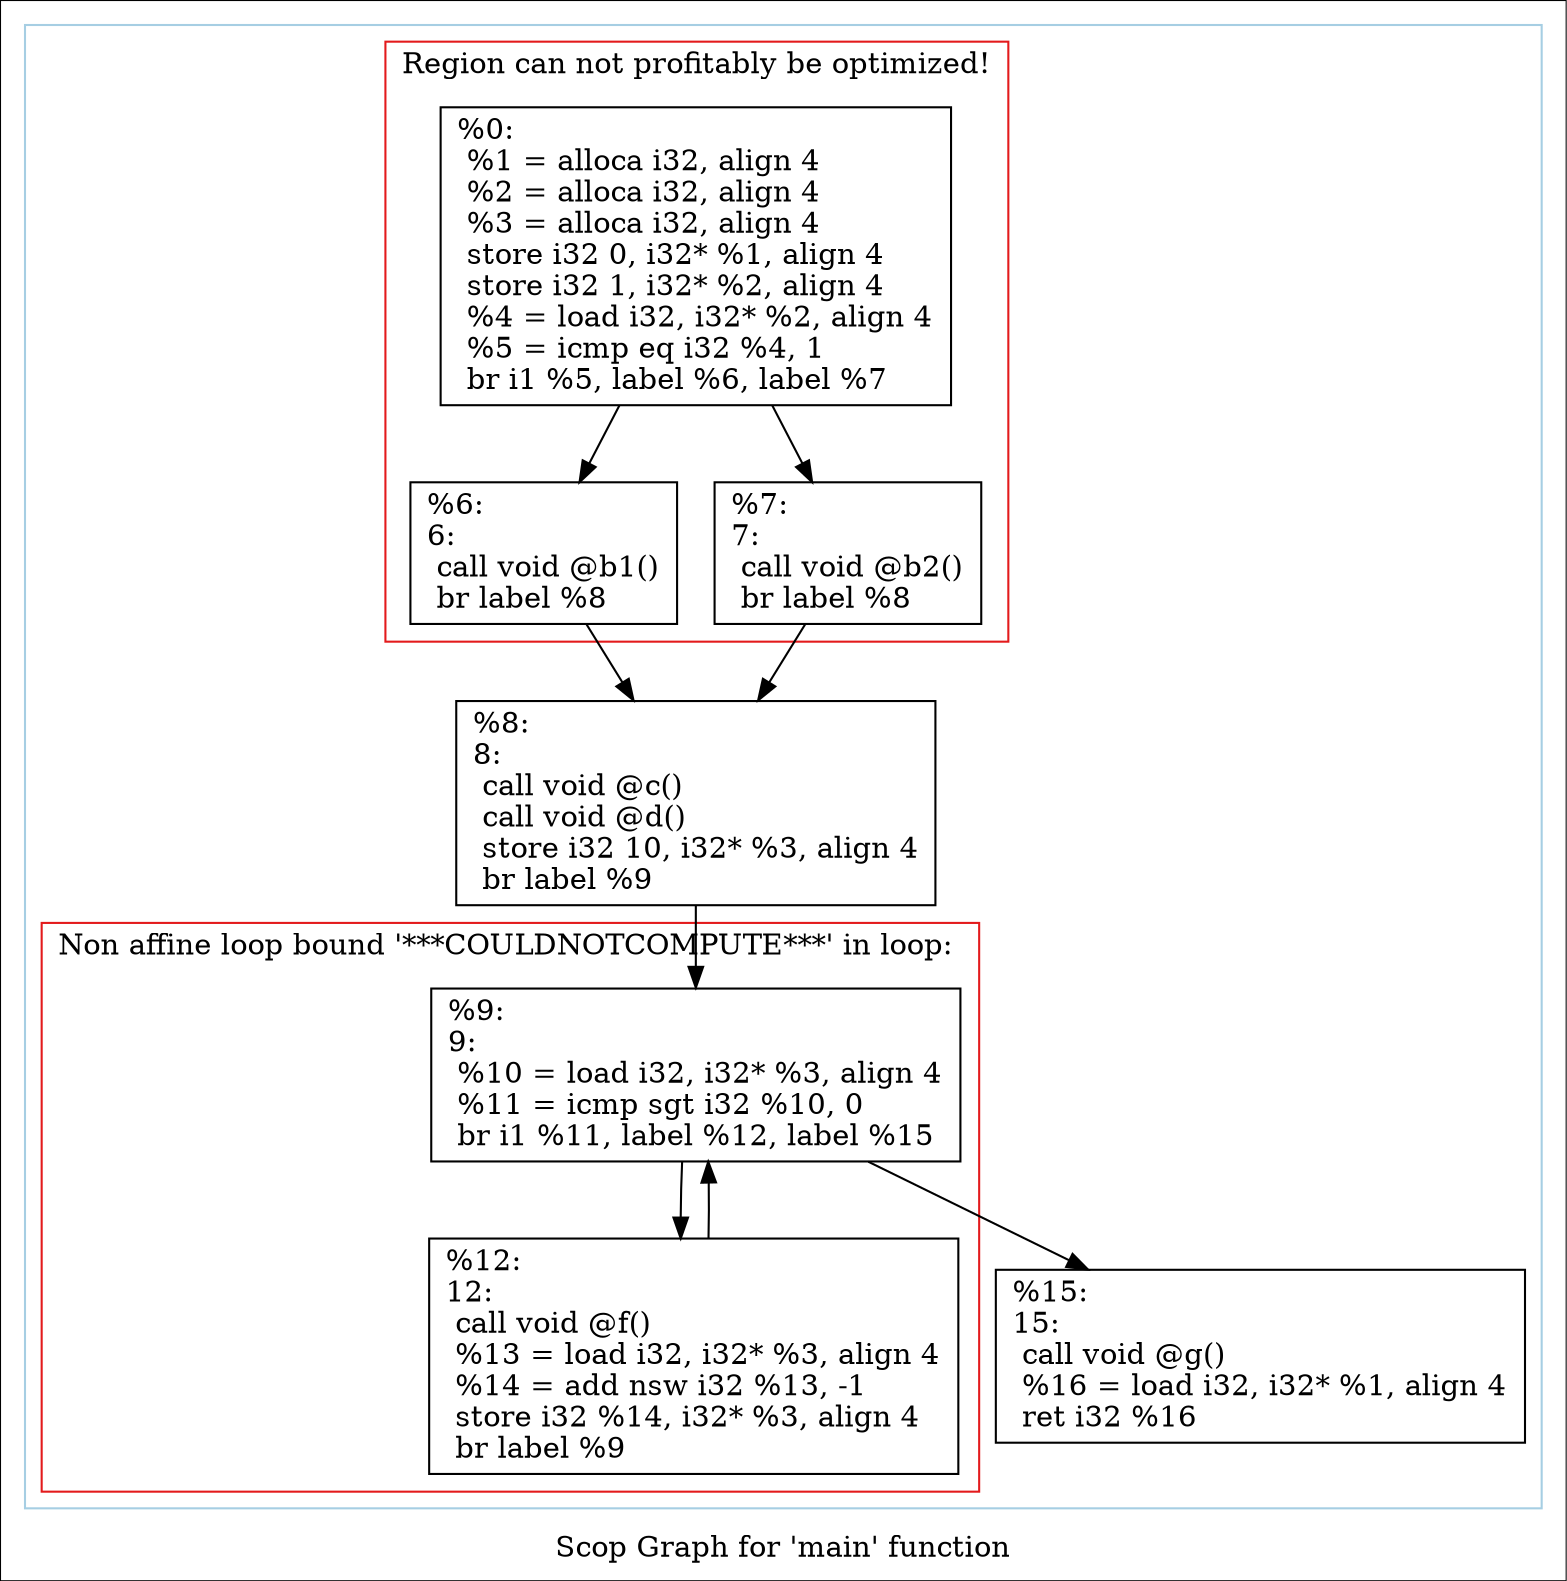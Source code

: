 digraph "Scop Graph for 'main' function" {
	label="Scop Graph for 'main' function";

	Node0xbac1d0 [shape=record,label="{%0:\l  %1 = alloca i32, align 4\l  %2 = alloca i32, align 4\l  %3 = alloca i32, align 4\l  store i32 0, i32* %1, align 4\l  store i32 1, i32* %2, align 4\l  %4 = load i32, i32* %2, align 4\l  %5 = icmp eq i32 %4, 1\l  br i1 %5, label %6, label %7\l}"];
	Node0xbac1d0 -> Node0xbada30;
	Node0xbac1d0 -> Node0xbaafa0;
	Node0xbada30 [shape=record,label="{%6:\l6:                                                \l  call void @b1()\l  br label %8\l}"];
	Node0xbada30 -> Node0xbac830;
	Node0xbac830 [shape=record,label="{%8:\l8:                                                \l  call void @c()\l  call void @d()\l  store i32 10, i32* %3, align 4\l  br label %9\l}"];
	Node0xbac830 -> Node0xbad450;
	Node0xbad450 [shape=record,label="{%9:\l9:                                                \l  %10 = load i32, i32* %3, align 4\l  %11 = icmp sgt i32 %10, 0\l  br i1 %11, label %12, label %15\l}"];
	Node0xbad450 -> Node0xbd69d0;
	Node0xbad450 -> Node0xbd6bb0;
	Node0xbd69d0 [shape=record,label="{%12:\l12:                                               \l  call void @f()\l  %13 = load i32, i32* %3, align 4\l  %14 = add nsw i32 %13, -1\l  store i32 %14, i32* %3, align 4\l  br label %9\l}"];
	Node0xbd69d0 -> Node0xbad450[constraint=false];
	Node0xbd6bb0 [shape=record,label="{%15:\l15:                                               \l  call void @g()\l  %16 = load i32, i32* %1, align 4\l  ret i32 %16\l}"];
	Node0xbaafa0 [shape=record,label="{%7:\l7:                                                \l  call void @b2()\l  br label %8\l}"];
	Node0xbaafa0 -> Node0xbac830;
	colorscheme = "paired12"
        subgraph cluster_0xb7eed0 {
          label = "";
          style = solid;
          color = 1
          subgraph cluster_0xbd7440 {
            label = "Region can not profitably be optimized!";
            style = solid;
            color = 6
            Node0xbac1d0;
            Node0xbada30;
            Node0xbaafa0;
          }
          subgraph cluster_0xbafc40 {
            label = "Non affine loop bound '***COULDNOTCOMPUTE***' in loop: ";
            style = solid;
            color = 6
            Node0xbad450;
            Node0xbd69d0;
          }
          Node0xbac830;
          Node0xbd6bb0;
        }
}
